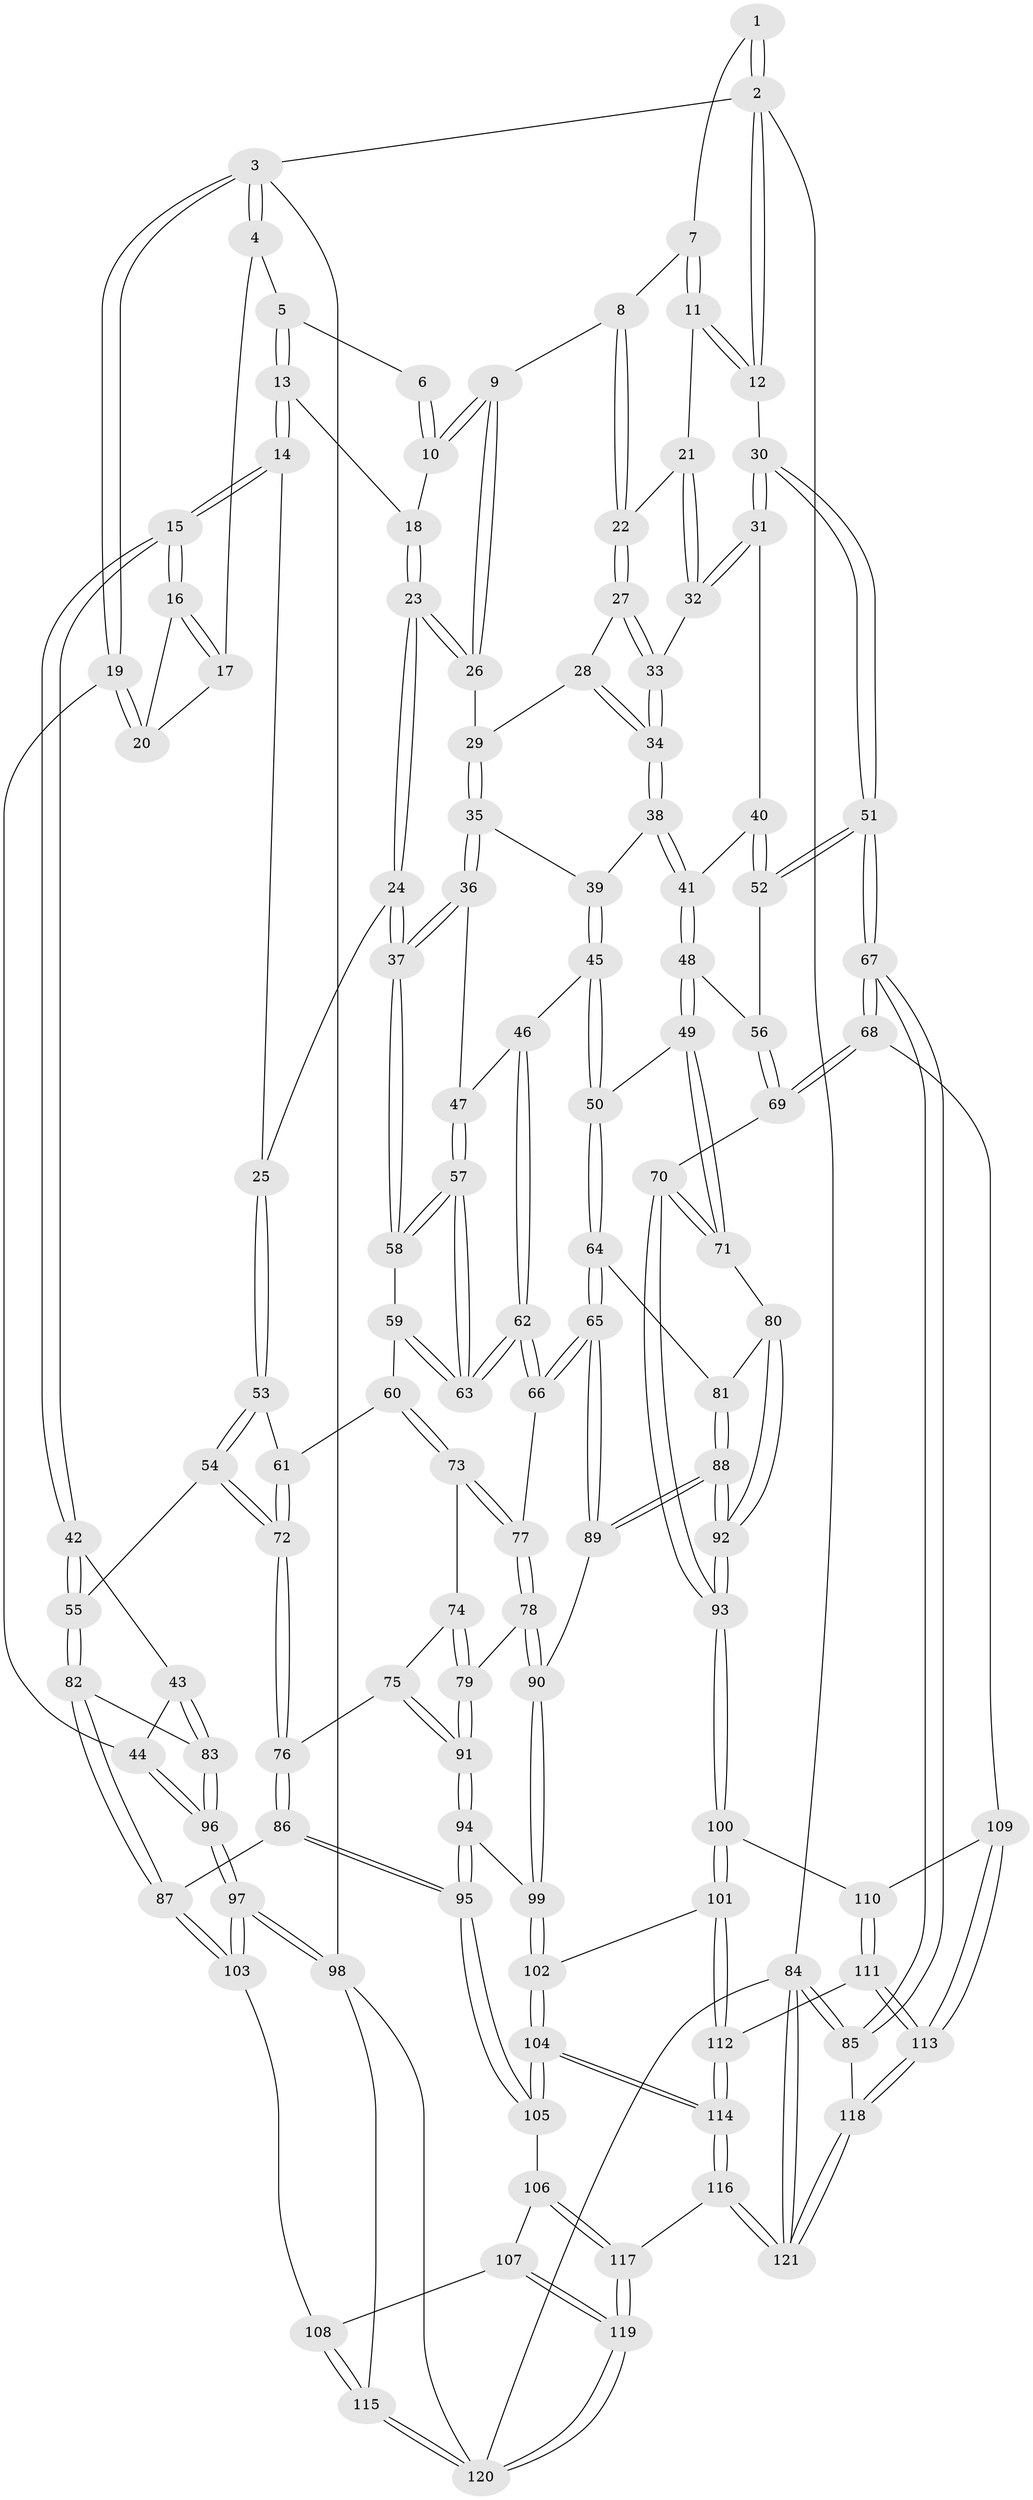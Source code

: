 // coarse degree distribution, {4: 0.5131578947368421, 6: 0.10526315789473684, 2: 0.013157894736842105, 5: 0.21052631578947367, 3: 0.15789473684210525}
// Generated by graph-tools (version 1.1) at 2025/24/03/03/25 07:24:33]
// undirected, 121 vertices, 299 edges
graph export_dot {
graph [start="1"]
  node [color=gray90,style=filled];
  1 [pos="+0.699729978295855+0"];
  2 [pos="+1+0"];
  3 [pos="+0+0"];
  4 [pos="+0.23941446824567186+0"];
  5 [pos="+0.3224799162661051+0"];
  6 [pos="+0.5220997474523046+0"];
  7 [pos="+0.7308888387091289+0.042649179762214544"];
  8 [pos="+0.7188925200381939+0.08839789603307238"];
  9 [pos="+0.6436991188904542+0.1167125069651141"];
  10 [pos="+0.5893595587608503+0.0727358465277794"];
  11 [pos="+0.9336388834033571+0.056612569276410056"];
  12 [pos="+1+0"];
  13 [pos="+0.34593470843629504+0"];
  14 [pos="+0.29825109243155645+0.2601190013171773"];
  15 [pos="+0.20297064925002567+0.2971481636737541"];
  16 [pos="+0.15296525043027373+0.20986200373851185"];
  17 [pos="+0.12524095336791588+0.09769209309328455"];
  18 [pos="+0.5038434611293469+0.12410096770157523"];
  19 [pos="+0+0.060530770616314594"];
  20 [pos="+0+0.11212492144648335"];
  21 [pos="+0.8987966713048842+0.10926547080779235"];
  22 [pos="+0.772689764292977+0.15125324088049164"];
  23 [pos="+0.5196760300237715+0.21104151313163574"];
  24 [pos="+0.4353089596150229+0.3112662687831647"];
  25 [pos="+0.3965512713522274+0.3033890491220144"];
  26 [pos="+0.6172663101778594+0.19451435898101135"];
  27 [pos="+0.772554044853618+0.15383015992962357"];
  28 [pos="+0.6800488972084027+0.22529278895391336"];
  29 [pos="+0.640683782321604+0.22206291186807214"];
  30 [pos="+1+0.297794361936261"];
  31 [pos="+0.9067475832157174+0.22634177849270448"];
  32 [pos="+0.9053821734619882+0.22430760591490856"];
  33 [pos="+0.7929794119418374+0.21957194617532885"];
  34 [pos="+0.768682506782726+0.2945380678797408"];
  35 [pos="+0.635968842202687+0.3173942507190835"];
  36 [pos="+0.5166240337975869+0.35690630413728125"];
  37 [pos="+0.4701605267397568+0.34767154839034564"];
  38 [pos="+0.7719258008383565+0.3239223813990626"];
  39 [pos="+0.697875906321681+0.352953840934809"];
  40 [pos="+0.8625816263377429+0.35100096193906494"];
  41 [pos="+0.8293741094588728+0.35964664212456393"];
  42 [pos="+0.14137758221929111+0.3648823588552818"];
  43 [pos="+0+0.39253411762054685"];
  44 [pos="+0+0.39861976505330105"];
  45 [pos="+0.6725776467194706+0.44515675810692057"];
  46 [pos="+0.6000634421122154+0.42691411790603034"];
  47 [pos="+0.5692710005483116+0.4069969937602415"];
  48 [pos="+0.8127202142744202+0.4558075054451403"];
  49 [pos="+0.768861031163253+0.4976568880619048"];
  50 [pos="+0.6871705426919333+0.4795048565973832"];
  51 [pos="+1+0.4149640056118749"];
  52 [pos="+0.958627877760024+0.38031875970418166"];
  53 [pos="+0.34631344188120555+0.4835440519956113"];
  54 [pos="+0.2690645992667656+0.5295832247673796"];
  55 [pos="+0.22283265033617655+0.5122195855568504"];
  56 [pos="+0.8731144664661413+0.4858598903537649"];
  57 [pos="+0.5525129701163284+0.5189696267912358"];
  58 [pos="+0.47014520363931583+0.34863002295797985"];
  59 [pos="+0.4474520745292814+0.4853179335805989"];
  60 [pos="+0.43419837428957037+0.5077387598720637"];
  61 [pos="+0.4228616404320892+0.505301119210681"];
  62 [pos="+0.5676220046888542+0.539653246936202"];
  63 [pos="+0.5530525341448823+0.5211557652513458"];
  64 [pos="+0.6281680130947411+0.5566370300076227"];
  65 [pos="+0.6009070355425641+0.5691463220255283"];
  66 [pos="+0.5759066395858539+0.5571611242054"];
  67 [pos="+1+0.6602138879382361"];
  68 [pos="+1+0.660315357307173"];
  69 [pos="+1+0.6325371255042159"];
  70 [pos="+0.906506178549272+0.6367393984081392"];
  71 [pos="+0.783300764586091+0.5552144462633372"];
  72 [pos="+0.29531555887568184+0.5586753024650413"];
  73 [pos="+0.43428791766683744+0.510850713651505"];
  74 [pos="+0.43301832031678594+0.518262195877522"];
  75 [pos="+0.33514681633212634+0.5799637398812718"];
  76 [pos="+0.3056555674473197+0.5712074027835187"];
  77 [pos="+0.5492346289599741+0.5658089774393616"];
  78 [pos="+0.4590318688144807+0.6162188598328824"];
  79 [pos="+0.4523565815815312+0.615313573300238"];
  80 [pos="+0.7459586308837638+0.5948662198089614"];
  81 [pos="+0.6779333449087509+0.5860919944290377"];
  82 [pos="+0.1441534483133072+0.6724340429651776"];
  83 [pos="+0.14129897012020504+0.6706093612393152"];
  84 [pos="+1+1"];
  85 [pos="+1+0.7835266028376667"];
  86 [pos="+0.2889877784615342+0.6835864910002218"];
  87 [pos="+0.15301712845881507+0.7049144410574697"];
  88 [pos="+0.7116521321037559+0.7102044681574217"];
  89 [pos="+0.600889346650004+0.622847370633527"];
  90 [pos="+0.5446087249630167+0.7064958840994782"];
  91 [pos="+0.41258662826391085+0.6388505595317805"];
  92 [pos="+0.7329154809694162+0.7345859499925892"];
  93 [pos="+0.7348406737415704+0.7393843747550232"];
  94 [pos="+0.38344088909442015+0.7207887103749041"];
  95 [pos="+0.36947287311735094+0.7363421031847464"];
  96 [pos="+0+0.5645669423860539"];
  97 [pos="+0+0.8197337282682435"];
  98 [pos="+0+0.8475430707591621"];
  99 [pos="+0.544279113423269+0.7227607405697739"];
  100 [pos="+0.7296334631240652+0.7595863289222773"];
  101 [pos="+0.6172466885182986+0.7976602606857616"];
  102 [pos="+0.5728818182832293+0.7911532629970749"];
  103 [pos="+0.13015618772670381+0.8037623360533166"];
  104 [pos="+0.4825926745339432+0.8688984155618299"];
  105 [pos="+0.3655542603940102+0.8156828553466473"];
  106 [pos="+0.29517548838736823+0.8598826464018607"];
  107 [pos="+0.22404456237768294+0.8704037898445469"];
  108 [pos="+0.13463660629174143+0.8096255594367984"];
  109 [pos="+0.9200325701569022+0.7930048941298871"];
  110 [pos="+0.7373412183215845+0.7697953008627897"];
  111 [pos="+0.7917161241202445+0.9126511737139208"];
  112 [pos="+0.6490010512051472+0.9320789285835679"];
  113 [pos="+0.8163312986021212+0.9362555195495437"];
  114 [pos="+0.519443622515648+1"];
  115 [pos="+0.07491456629762065+0.9599202254912705"];
  116 [pos="+0.5116832311375914+1"];
  117 [pos="+0.47746395127593994+1"];
  118 [pos="+0.832124170270759+0.9696777614802815"];
  119 [pos="+0.1836361231937355+1"];
  120 [pos="+0.11540902160551458+1"];
  121 [pos="+0.8305876312091894+1"];
  1 -- 2;
  1 -- 2;
  1 -- 7;
  2 -- 3;
  2 -- 12;
  2 -- 12;
  2 -- 84;
  3 -- 4;
  3 -- 4;
  3 -- 19;
  3 -- 19;
  3 -- 98;
  4 -- 5;
  4 -- 17;
  5 -- 6;
  5 -- 13;
  5 -- 13;
  6 -- 10;
  6 -- 10;
  7 -- 8;
  7 -- 11;
  7 -- 11;
  8 -- 9;
  8 -- 22;
  8 -- 22;
  9 -- 10;
  9 -- 10;
  9 -- 26;
  9 -- 26;
  10 -- 18;
  11 -- 12;
  11 -- 12;
  11 -- 21;
  12 -- 30;
  13 -- 14;
  13 -- 14;
  13 -- 18;
  14 -- 15;
  14 -- 15;
  14 -- 25;
  15 -- 16;
  15 -- 16;
  15 -- 42;
  15 -- 42;
  16 -- 17;
  16 -- 17;
  16 -- 20;
  17 -- 20;
  18 -- 23;
  18 -- 23;
  19 -- 20;
  19 -- 20;
  19 -- 44;
  21 -- 22;
  21 -- 32;
  21 -- 32;
  22 -- 27;
  22 -- 27;
  23 -- 24;
  23 -- 24;
  23 -- 26;
  23 -- 26;
  24 -- 25;
  24 -- 37;
  24 -- 37;
  25 -- 53;
  25 -- 53;
  26 -- 29;
  27 -- 28;
  27 -- 33;
  27 -- 33;
  28 -- 29;
  28 -- 34;
  28 -- 34;
  29 -- 35;
  29 -- 35;
  30 -- 31;
  30 -- 31;
  30 -- 51;
  30 -- 51;
  31 -- 32;
  31 -- 32;
  31 -- 40;
  32 -- 33;
  33 -- 34;
  33 -- 34;
  34 -- 38;
  34 -- 38;
  35 -- 36;
  35 -- 36;
  35 -- 39;
  36 -- 37;
  36 -- 37;
  36 -- 47;
  37 -- 58;
  37 -- 58;
  38 -- 39;
  38 -- 41;
  38 -- 41;
  39 -- 45;
  39 -- 45;
  40 -- 41;
  40 -- 52;
  40 -- 52;
  41 -- 48;
  41 -- 48;
  42 -- 43;
  42 -- 55;
  42 -- 55;
  43 -- 44;
  43 -- 83;
  43 -- 83;
  44 -- 96;
  44 -- 96;
  45 -- 46;
  45 -- 50;
  45 -- 50;
  46 -- 47;
  46 -- 62;
  46 -- 62;
  47 -- 57;
  47 -- 57;
  48 -- 49;
  48 -- 49;
  48 -- 56;
  49 -- 50;
  49 -- 71;
  49 -- 71;
  50 -- 64;
  50 -- 64;
  51 -- 52;
  51 -- 52;
  51 -- 67;
  51 -- 67;
  52 -- 56;
  53 -- 54;
  53 -- 54;
  53 -- 61;
  54 -- 55;
  54 -- 72;
  54 -- 72;
  55 -- 82;
  55 -- 82;
  56 -- 69;
  56 -- 69;
  57 -- 58;
  57 -- 58;
  57 -- 63;
  57 -- 63;
  58 -- 59;
  59 -- 60;
  59 -- 63;
  59 -- 63;
  60 -- 61;
  60 -- 73;
  60 -- 73;
  61 -- 72;
  61 -- 72;
  62 -- 63;
  62 -- 63;
  62 -- 66;
  62 -- 66;
  64 -- 65;
  64 -- 65;
  64 -- 81;
  65 -- 66;
  65 -- 66;
  65 -- 89;
  65 -- 89;
  66 -- 77;
  67 -- 68;
  67 -- 68;
  67 -- 85;
  67 -- 85;
  68 -- 69;
  68 -- 69;
  68 -- 109;
  69 -- 70;
  70 -- 71;
  70 -- 71;
  70 -- 93;
  70 -- 93;
  71 -- 80;
  72 -- 76;
  72 -- 76;
  73 -- 74;
  73 -- 77;
  73 -- 77;
  74 -- 75;
  74 -- 79;
  74 -- 79;
  75 -- 76;
  75 -- 91;
  75 -- 91;
  76 -- 86;
  76 -- 86;
  77 -- 78;
  77 -- 78;
  78 -- 79;
  78 -- 90;
  78 -- 90;
  79 -- 91;
  79 -- 91;
  80 -- 81;
  80 -- 92;
  80 -- 92;
  81 -- 88;
  81 -- 88;
  82 -- 83;
  82 -- 87;
  82 -- 87;
  83 -- 96;
  83 -- 96;
  84 -- 85;
  84 -- 85;
  84 -- 121;
  84 -- 121;
  84 -- 120;
  85 -- 118;
  86 -- 87;
  86 -- 95;
  86 -- 95;
  87 -- 103;
  87 -- 103;
  88 -- 89;
  88 -- 89;
  88 -- 92;
  88 -- 92;
  89 -- 90;
  90 -- 99;
  90 -- 99;
  91 -- 94;
  91 -- 94;
  92 -- 93;
  92 -- 93;
  93 -- 100;
  93 -- 100;
  94 -- 95;
  94 -- 95;
  94 -- 99;
  95 -- 105;
  95 -- 105;
  96 -- 97;
  96 -- 97;
  97 -- 98;
  97 -- 98;
  97 -- 103;
  97 -- 103;
  98 -- 115;
  98 -- 120;
  99 -- 102;
  99 -- 102;
  100 -- 101;
  100 -- 101;
  100 -- 110;
  101 -- 102;
  101 -- 112;
  101 -- 112;
  102 -- 104;
  102 -- 104;
  103 -- 108;
  104 -- 105;
  104 -- 105;
  104 -- 114;
  104 -- 114;
  105 -- 106;
  106 -- 107;
  106 -- 117;
  106 -- 117;
  107 -- 108;
  107 -- 119;
  107 -- 119;
  108 -- 115;
  108 -- 115;
  109 -- 110;
  109 -- 113;
  109 -- 113;
  110 -- 111;
  110 -- 111;
  111 -- 112;
  111 -- 113;
  111 -- 113;
  112 -- 114;
  112 -- 114;
  113 -- 118;
  113 -- 118;
  114 -- 116;
  114 -- 116;
  115 -- 120;
  115 -- 120;
  116 -- 117;
  116 -- 121;
  116 -- 121;
  117 -- 119;
  117 -- 119;
  118 -- 121;
  118 -- 121;
  119 -- 120;
  119 -- 120;
}
